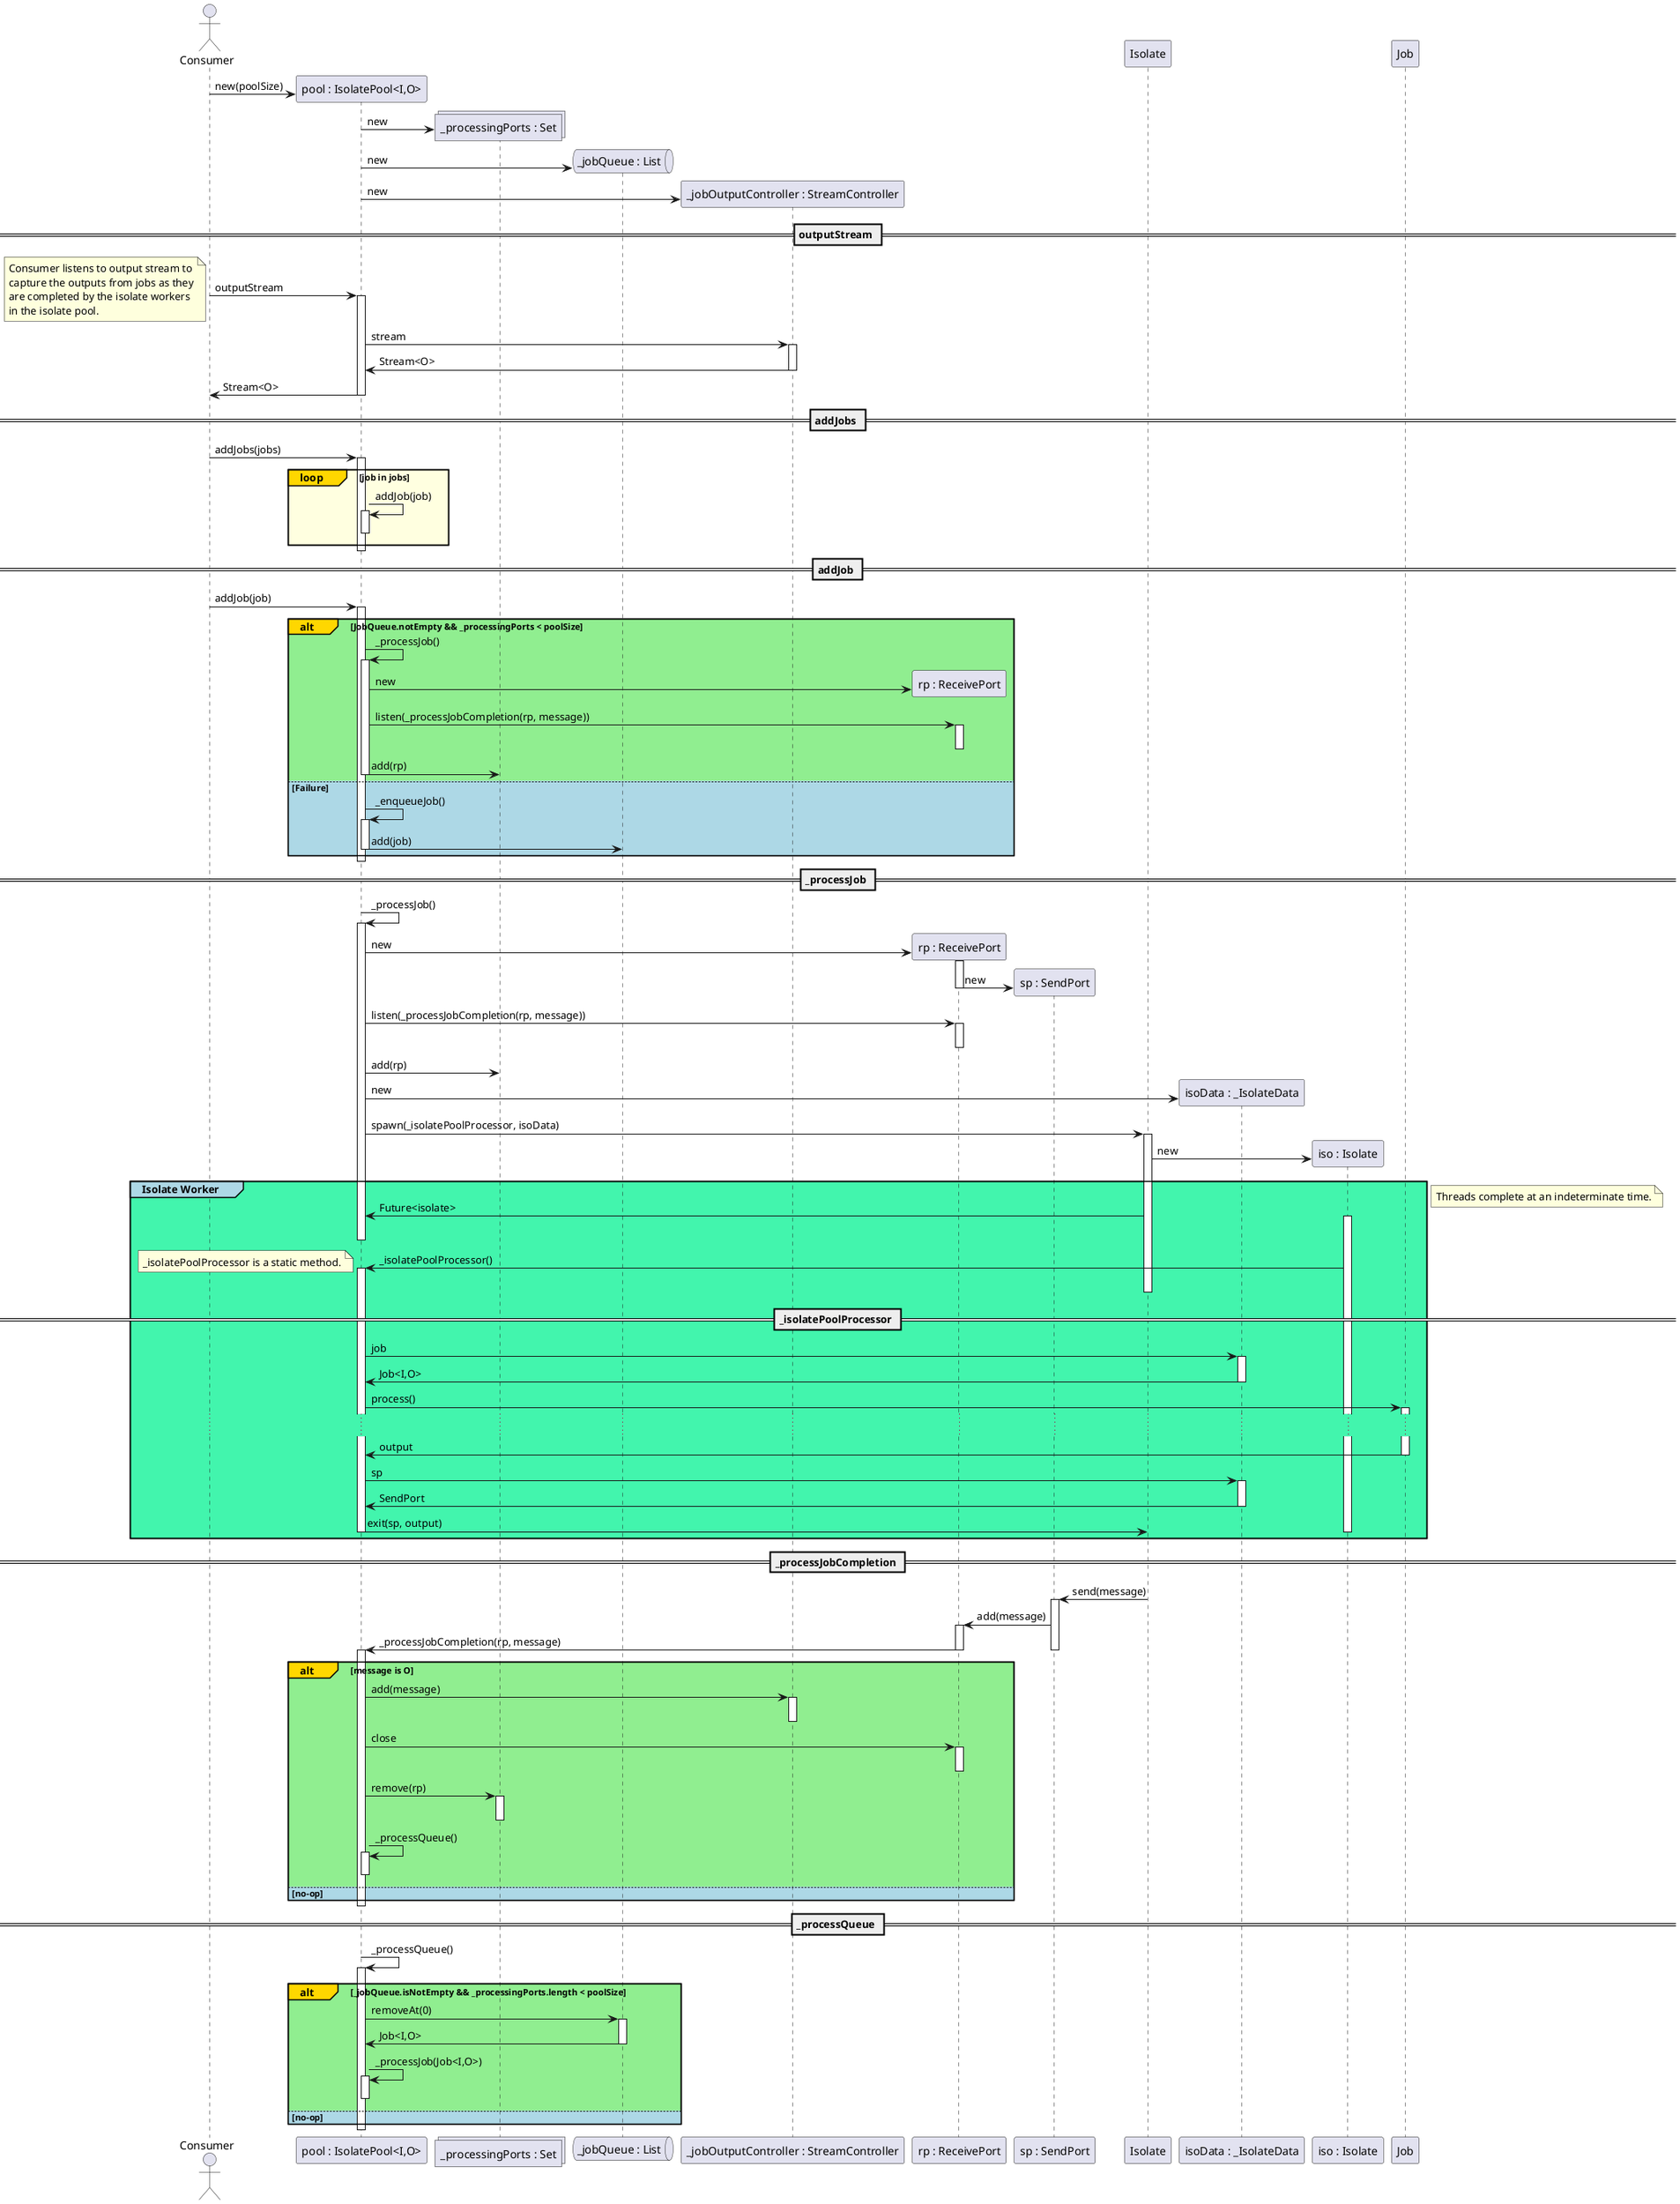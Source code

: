 @startuml
'https://plantuml.com/sequence-diagram

'autonumber
actor Consumer
participant "pool : IsolatePool<I,O>" as miso
collections "_processingPorts : Set" as _processingPorts
queue "_jobQueue : List" as _jobQueue
participant "_jobOutputController : StreamController" as _jobOutputController
participant "rp : ReceivePort" as rp
participant "sp : SendPort" as sp
participant Isolate
participant "isoData : _IsolateData" as isoData
participant "iso : Isolate" as isolate

Consumer -> miso **: new(poolSize)
miso -> _processingPorts ** : new
miso -> _jobQueue ** : new
miso -> _jobOutputController ** : new


== outputStream ==
Consumer -> miso : outputStream
note left
    Consumer listens to output stream to
    capture the outputs from jobs as they
    are completed by the isolate workers
    in the isolate pool.
end note
activate miso
    miso -> _jobOutputController : stream
    activate _jobOutputController
        _jobOutputController -> miso : Stream<O>
    deactivate _jobOutputController
    miso -> Consumer : Stream<O>
deactivate miso

== addJobs ==
Consumer -> miso : addJobs(jobs)
activate miso
    loop#Gold #LightYellow job in jobs
        miso -> miso : addJob(job)
        activate miso
        deactivate miso
    end
deactivate miso
== addJob ==
Consumer -> miso : addJob(job)
activate miso
    alt#Gold #LightGreen JobQueue.notEmpty && _processingPorts < poolSize
        miso -> miso : _processJob()
        activate miso
            miso -> rp ** : new
            miso -> rp : listen(_processJobCompletion(rp, message))
            activate rp
            deactivate rp
            miso -> _processingPorts : add(rp)

        deactivate miso
    else #LightBlue Failure
        miso -> miso : _enqueueJob()
        activate miso
            miso -> _jobQueue : add(job)
        deactivate miso
    end
deactivate miso

== _processJob ==
miso -> miso : _processJob()
activate miso
    miso -> rp ** : new
    activate rp
        rp -> sp ** : new
    deactivate rp
    miso -> rp : listen(_processJobCompletion(rp, message))
    activate rp
    deactivate rp
    miso -> _processingPorts : add(rp)
    miso -> isoData ** : new
    miso -> Isolate : spawn(_isolatePoolProcessor, isoData)
activate Isolate
        Isolate -> isolate ** : new
        group#lightblue #42F5AD Isolate Worker
        Isolate -> miso : Future<isolate>
        activate isolate
deactivate miso
    isolate -> miso : _isolatePoolProcessor()
    note left: _isolatePoolProcessor is a static method.
    activate miso
deactivate Isolate

== _isolatePoolProcessor ==
            miso -> isoData : job
            activate isoData
                isoData -> miso : Job<I,O>
            deactivate isoData
            miso -> Job : process()
            activate Job
                ...
                Job -> miso : output
            deactivate Job
            miso -> isoData : sp
            activate isoData
                isoData -> miso : SendPort
            deactivate isoData
            miso -> Isolate : exit(sp, output)
        deactivate isolate
    deactivate miso
end group
== _processJobCompletion ==
    note left: Threads complete at an indeterminate time.
    activate Isolate
        Isolate -> sp : send(message)
        activate sp
            sp -> rp : add(message)
            activate rp
                rp -> miso : _processJobCompletion(rp, message)
            deactivate rp
        deactivate sp
    deactivate Isolate
    activate miso
        alt#Gold #LightGreen message is O
            miso -> _jobOutputController : add(message)
            activate _jobOutputController
            deactivate _jobOutputController

            miso -> rp : close
            activate rp
            deactivate rp

            miso -> _processingPorts : remove(rp)
            activate _processingPorts
            deactivate _processingPorts

            miso -> miso : _processQueue()
            activate miso
            deactivate miso
        else #LightBlue no-op
        end
deactivate miso

== _processQueue ==
miso -> miso : _processQueue()
activate miso
    alt#Gold #LightGreen _jobQueue.isNotEmpty && _processingPorts.length < poolSize
        miso -> _jobQueue : removeAt(0)
        activate _jobQueue
            _jobQueue -> miso : Job<I,O>
        deactivate _jobQueue
        miso -> miso : _processJob(Job<I,O>)
        activate miso
        deactivate miso
    else #LightBlue no-op
    end
deactivate miso

@enduml